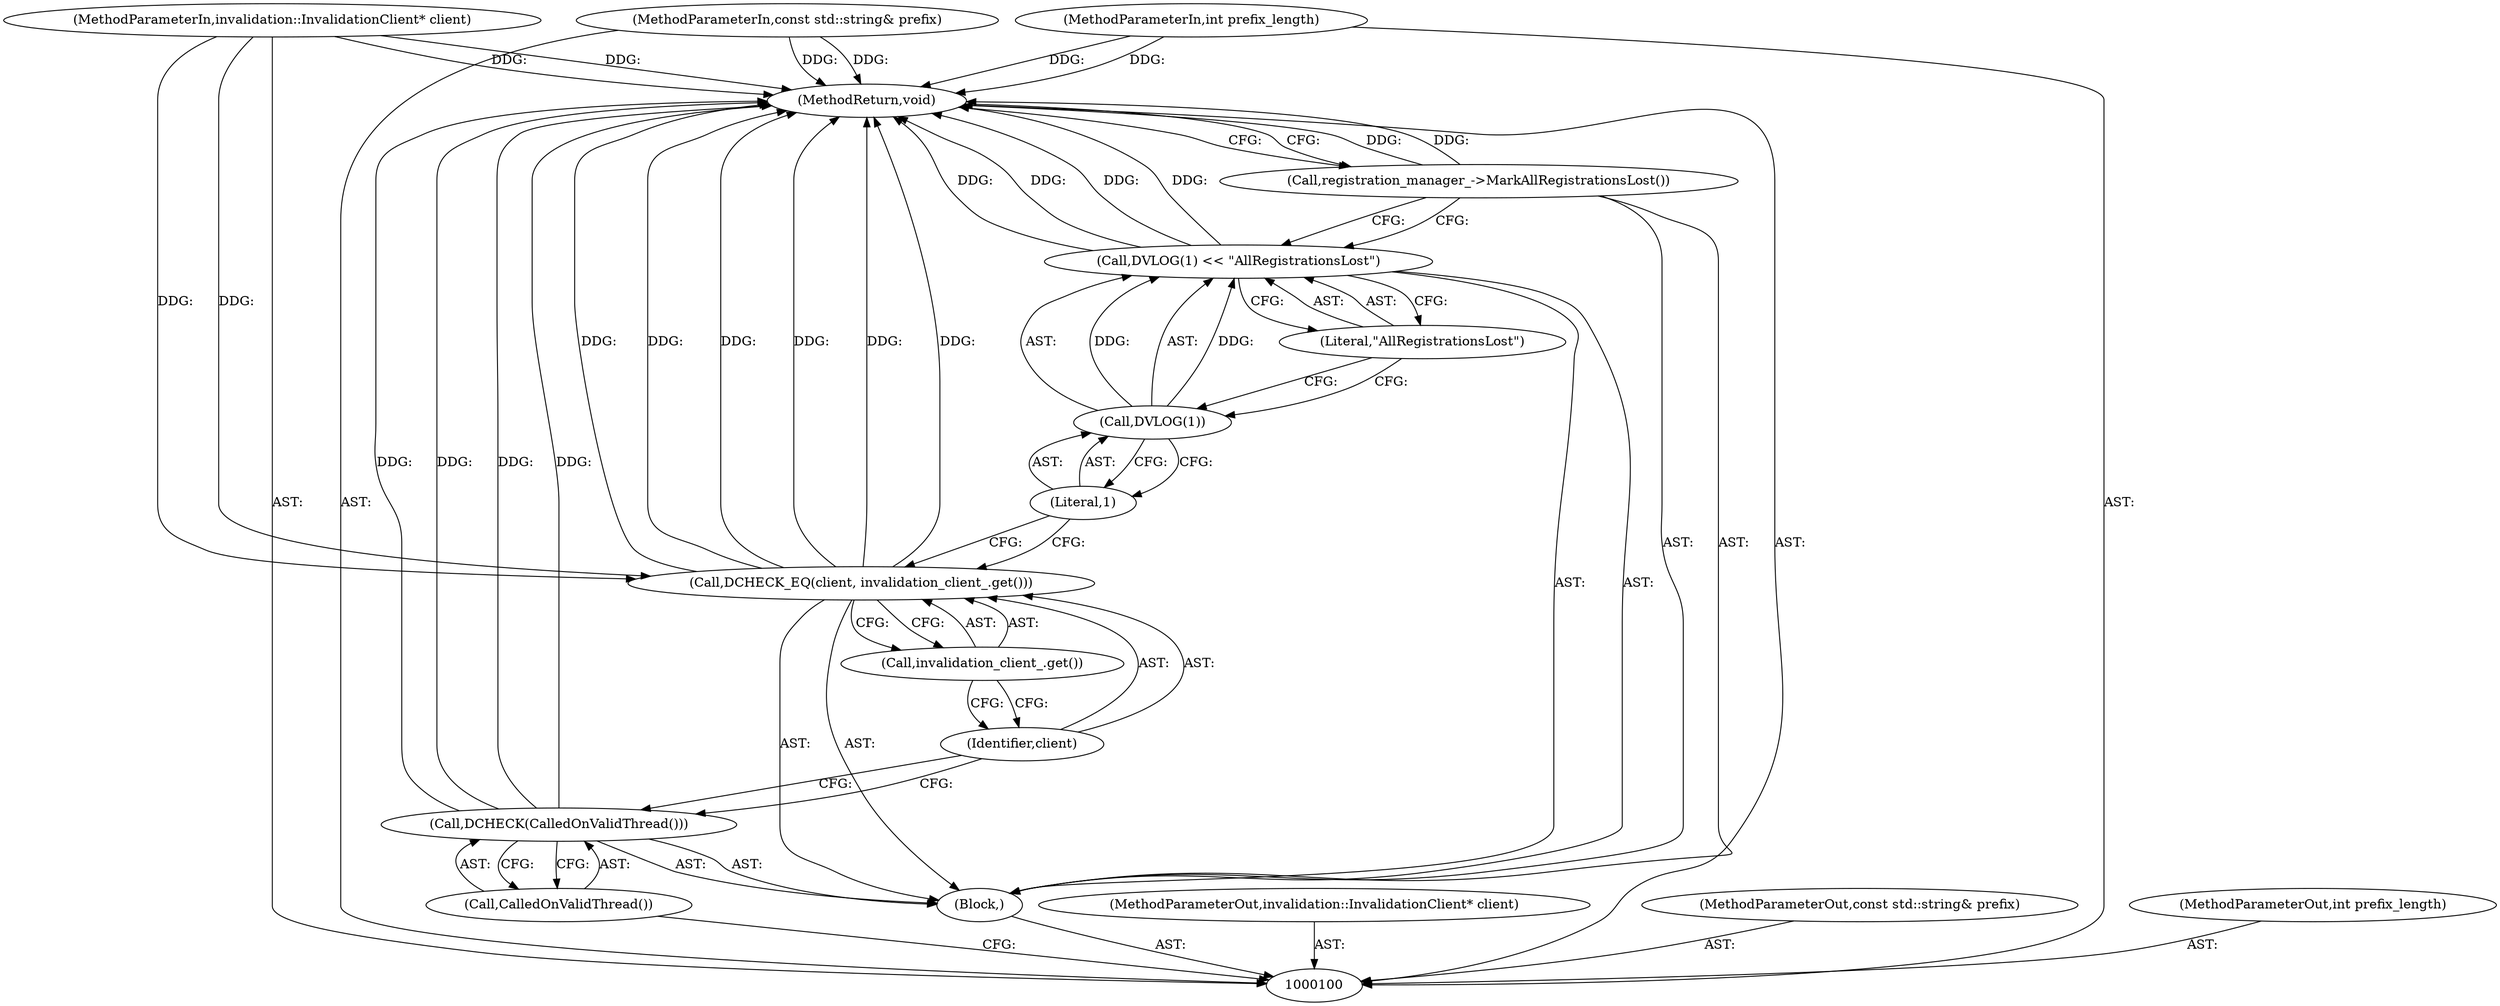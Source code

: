 digraph "0_Chrome_8a50f99c25fb70ff43aaa82b6f9569db383f0ca8_7" {
"1000115" [label="(MethodReturn,void)"];
"1000101" [label="(MethodParameterIn,invalidation::InvalidationClient* client)"];
"1000149" [label="(MethodParameterOut,invalidation::InvalidationClient* client)"];
"1000102" [label="(MethodParameterIn,const std::string& prefix)"];
"1000150" [label="(MethodParameterOut,const std::string& prefix)"];
"1000104" [label="(Block,)"];
"1000103" [label="(MethodParameterIn,int prefix_length)"];
"1000151" [label="(MethodParameterOut,int prefix_length)"];
"1000106" [label="(Call,CalledOnValidThread())"];
"1000105" [label="(Call,DCHECK(CalledOnValidThread()))"];
"1000108" [label="(Identifier,client)"];
"1000107" [label="(Call,DCHECK_EQ(client, invalidation_client_.get()))"];
"1000109" [label="(Call,invalidation_client_.get())"];
"1000113" [label="(Literal,\"AllRegistrationsLost\")"];
"1000110" [label="(Call,DVLOG(1) << \"AllRegistrationsLost\")"];
"1000111" [label="(Call,DVLOG(1))"];
"1000112" [label="(Literal,1)"];
"1000114" [label="(Call,registration_manager_->MarkAllRegistrationsLost())"];
"1000115" -> "1000100"  [label="AST: "];
"1000115" -> "1000114"  [label="CFG: "];
"1000107" -> "1000115"  [label="DDG: "];
"1000107" -> "1000115"  [label="DDG: "];
"1000107" -> "1000115"  [label="DDG: "];
"1000105" -> "1000115"  [label="DDG: "];
"1000105" -> "1000115"  [label="DDG: "];
"1000114" -> "1000115"  [label="DDG: "];
"1000103" -> "1000115"  [label="DDG: "];
"1000102" -> "1000115"  [label="DDG: "];
"1000110" -> "1000115"  [label="DDG: "];
"1000110" -> "1000115"  [label="DDG: "];
"1000101" -> "1000115"  [label="DDG: "];
"1000101" -> "1000100"  [label="AST: "];
"1000101" -> "1000115"  [label="DDG: "];
"1000101" -> "1000107"  [label="DDG: "];
"1000149" -> "1000100"  [label="AST: "];
"1000102" -> "1000100"  [label="AST: "];
"1000102" -> "1000115"  [label="DDG: "];
"1000150" -> "1000100"  [label="AST: "];
"1000104" -> "1000100"  [label="AST: "];
"1000105" -> "1000104"  [label="AST: "];
"1000107" -> "1000104"  [label="AST: "];
"1000110" -> "1000104"  [label="AST: "];
"1000114" -> "1000104"  [label="AST: "];
"1000103" -> "1000100"  [label="AST: "];
"1000103" -> "1000115"  [label="DDG: "];
"1000151" -> "1000100"  [label="AST: "];
"1000106" -> "1000105"  [label="AST: "];
"1000106" -> "1000100"  [label="CFG: "];
"1000105" -> "1000106"  [label="CFG: "];
"1000105" -> "1000104"  [label="AST: "];
"1000105" -> "1000106"  [label="CFG: "];
"1000106" -> "1000105"  [label="AST: "];
"1000108" -> "1000105"  [label="CFG: "];
"1000105" -> "1000115"  [label="DDG: "];
"1000105" -> "1000115"  [label="DDG: "];
"1000108" -> "1000107"  [label="AST: "];
"1000108" -> "1000105"  [label="CFG: "];
"1000109" -> "1000108"  [label="CFG: "];
"1000107" -> "1000104"  [label="AST: "];
"1000107" -> "1000109"  [label="CFG: "];
"1000108" -> "1000107"  [label="AST: "];
"1000109" -> "1000107"  [label="AST: "];
"1000112" -> "1000107"  [label="CFG: "];
"1000107" -> "1000115"  [label="DDG: "];
"1000107" -> "1000115"  [label="DDG: "];
"1000107" -> "1000115"  [label="DDG: "];
"1000101" -> "1000107"  [label="DDG: "];
"1000109" -> "1000107"  [label="AST: "];
"1000109" -> "1000108"  [label="CFG: "];
"1000107" -> "1000109"  [label="CFG: "];
"1000113" -> "1000110"  [label="AST: "];
"1000113" -> "1000111"  [label="CFG: "];
"1000110" -> "1000113"  [label="CFG: "];
"1000110" -> "1000104"  [label="AST: "];
"1000110" -> "1000113"  [label="CFG: "];
"1000111" -> "1000110"  [label="AST: "];
"1000113" -> "1000110"  [label="AST: "];
"1000114" -> "1000110"  [label="CFG: "];
"1000110" -> "1000115"  [label="DDG: "];
"1000110" -> "1000115"  [label="DDG: "];
"1000111" -> "1000110"  [label="DDG: "];
"1000111" -> "1000110"  [label="AST: "];
"1000111" -> "1000112"  [label="CFG: "];
"1000112" -> "1000111"  [label="AST: "];
"1000113" -> "1000111"  [label="CFG: "];
"1000111" -> "1000110"  [label="DDG: "];
"1000112" -> "1000111"  [label="AST: "];
"1000112" -> "1000107"  [label="CFG: "];
"1000111" -> "1000112"  [label="CFG: "];
"1000114" -> "1000104"  [label="AST: "];
"1000114" -> "1000110"  [label="CFG: "];
"1000115" -> "1000114"  [label="CFG: "];
"1000114" -> "1000115"  [label="DDG: "];
}

